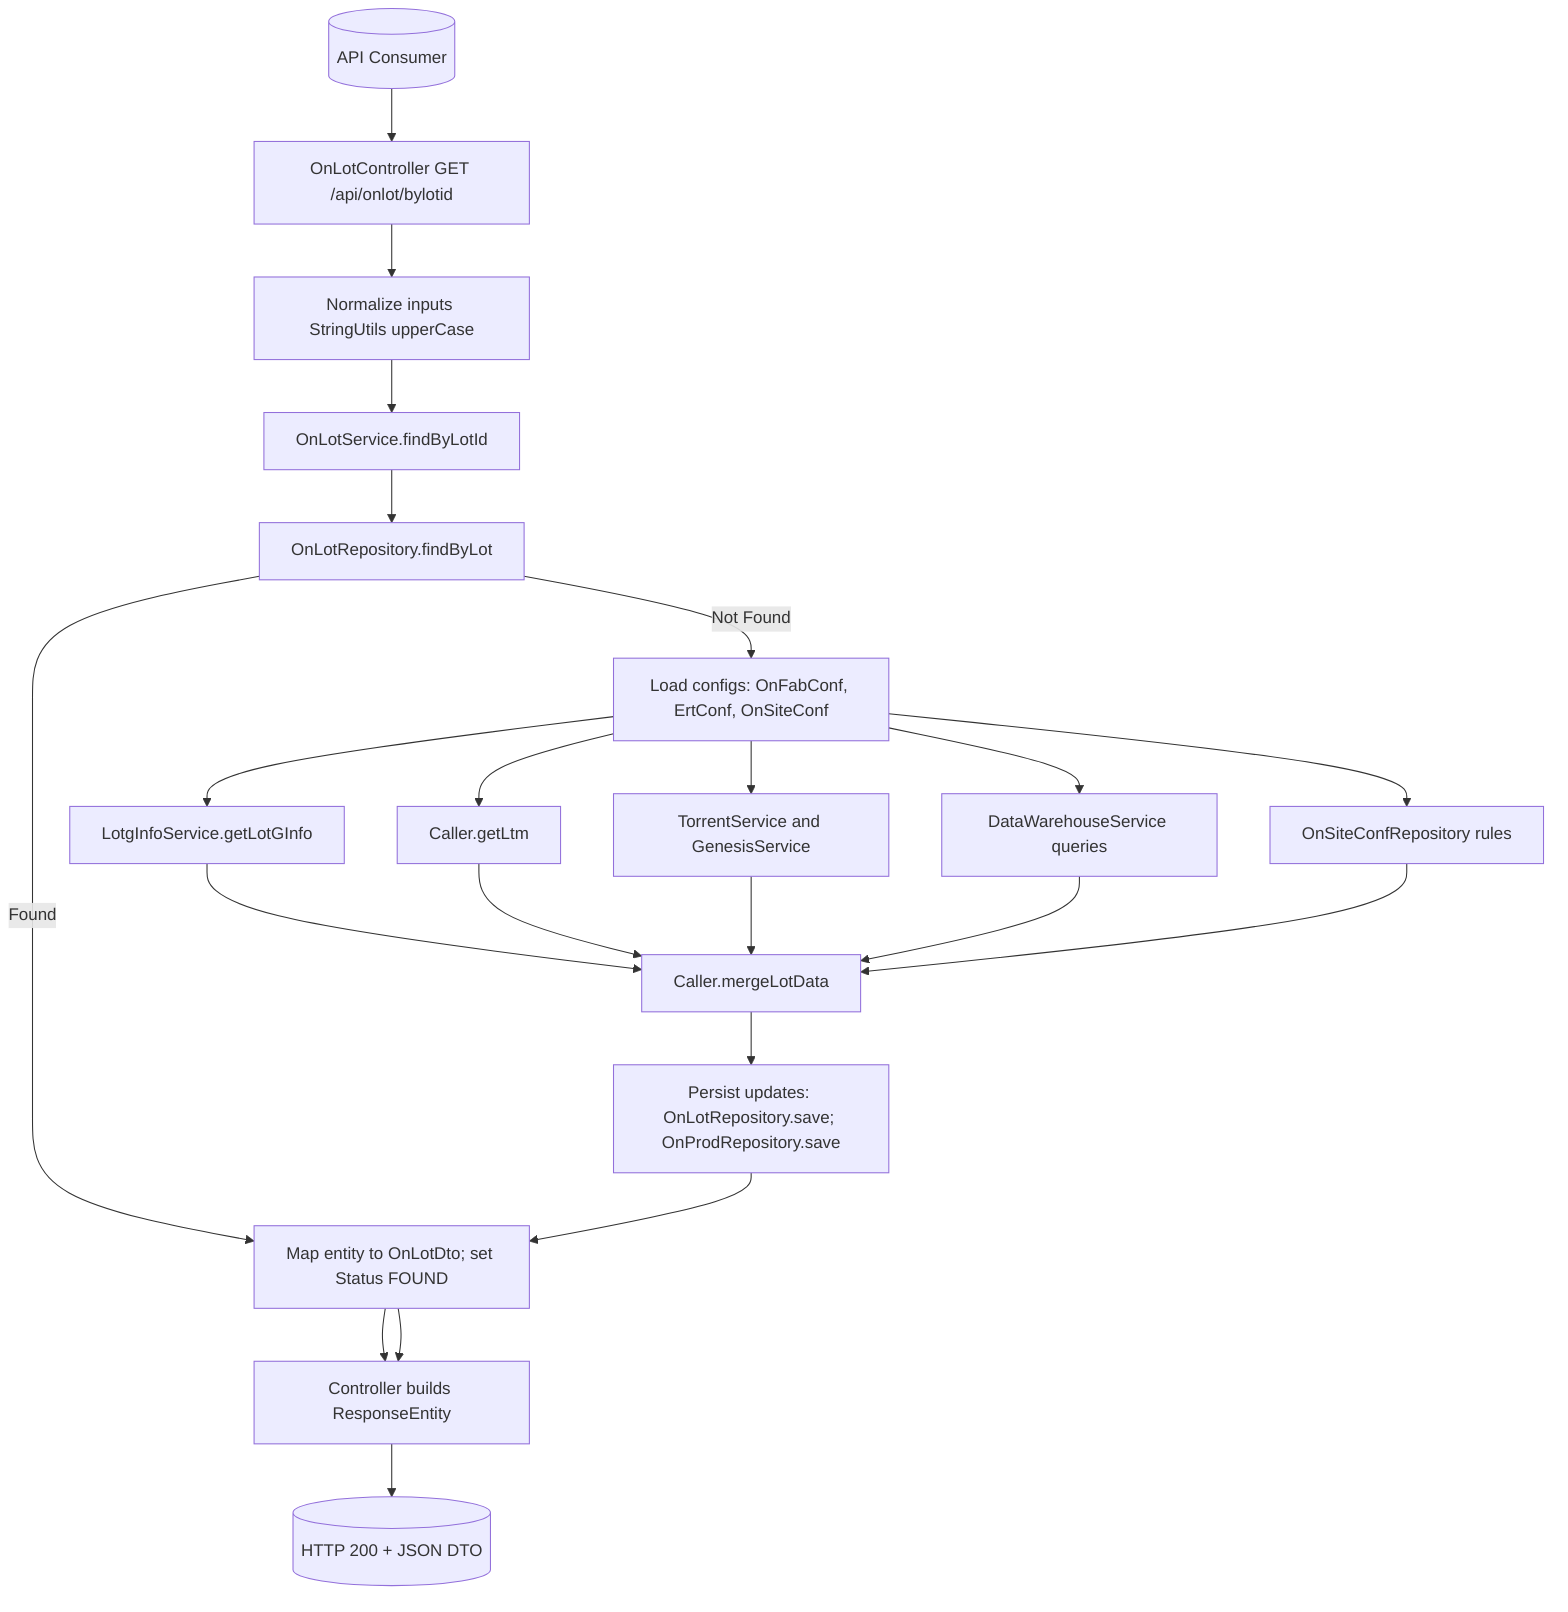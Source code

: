 flowchart TD
    Client[(API Consumer)] --> Controller[OnLotController GET /api/onlot/bylotid]
    Controller --> Normalize[Normalize inputs StringUtils upperCase]
    Normalize --> Service[OnLotService.findByLotId]
    Service --> RepoOnLot[OnLotRepository.findByLot]
    RepoOnLot -- Found --> Map[Map entity to OnLotDto; set Status FOUND]
    Map --> ControllerResponse[Controller builds ResponseEntity]

    ControllerResponse --> ClientResponse[(HTTP 200 + JSON DTO)]

    RepoOnLot -- Not Found --> Config[Load configs: OnFabConf, ErtConf, OnSiteConf]
    Config --> Lotg[LotgInfoService.getLotGInfo]
    Config --> Ltm[Caller.getLtm]
    Config --> Mes[TorrentService and GenesisService]
    Config --> Dw[DataWarehouseService queries]
    Config --> SiteRules[OnSiteConfRepository rules]

    Lotg --> Aggregate[Caller.mergeLotData]
    Ltm --> Aggregate
    Mes --> Aggregate
    Dw --> Aggregate
    SiteRules --> Aggregate

    Aggregate --> Persist[Persist updates: OnLotRepository.save; OnProdRepository.save]
    Persist --> Map
    Map --> ControllerResponse